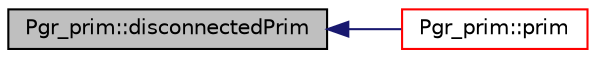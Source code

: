 digraph "Pgr_prim::disconnectedPrim"
{
  edge [fontname="Helvetica",fontsize="10",labelfontname="Helvetica",labelfontsize="10"];
  node [fontname="Helvetica",fontsize="10",shape=record];
  rankdir="LR";
  Node1 [label="Pgr_prim::disconnectedPrim",height=0.2,width=0.4,color="black", fillcolor="grey75", style="filled", fontcolor="black"];
  Node1 -> Node2 [dir="back",color="midnightblue",fontsize="10",style="solid",fontname="Helvetica"];
  Node2 [label="Pgr_prim::prim",height=0.2,width=0.4,color="red", fillcolor="white", style="filled",URL="$classPgr__prim.html#ac0fb5878a822e585b21df0189c3697c8"];
}
